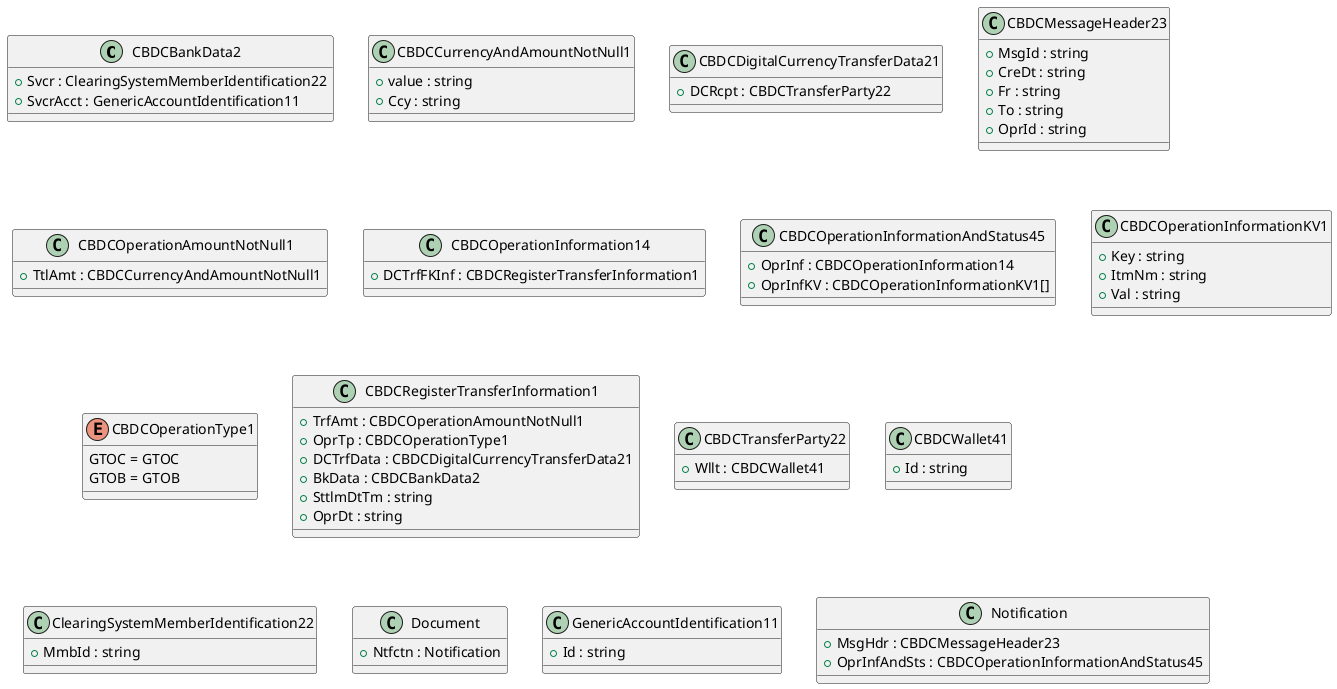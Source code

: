 @startuml

class CBDCBankData2 {
    +Svcr : ClearingSystemMemberIdentification22
    +SvcrAcct : GenericAccountIdentification11
}
class CBDCCurrencyAndAmountNotNull1 {
    +value : string
    +Ccy : string
}
class CBDCDigitalCurrencyTransferData21 {
    +DCRcpt : CBDCTransferParty22
}
class CBDCMessageHeader23 {
    +MsgId : string
    +CreDt : string
    +Fr : string
    +To : string
    +OprId : string
}
class CBDCOperationAmountNotNull1 {
    +TtlAmt : CBDCCurrencyAndAmountNotNull1
}
class CBDCOperationInformation14 {
    +DCTrfFKInf : CBDCRegisterTransferInformation1
}
class CBDCOperationInformationAndStatus45 {
    +OprInf : CBDCOperationInformation14
    +OprInfKV : CBDCOperationInformationKV1[]
}
class CBDCOperationInformationKV1 {
    +Key : string
    +ItmNm : string
    +Val : string
}
enum CBDCOperationType1 {
    GTOC = GTOC
    GTOB = GTOB
}
class CBDCRegisterTransferInformation1 {
    +TrfAmt : CBDCOperationAmountNotNull1
    +OprTp : CBDCOperationType1
    +DCTrfData : CBDCDigitalCurrencyTransferData21
    +BkData : CBDCBankData2
    +SttlmDtTm : string
    +OprDt : string
}
class CBDCTransferParty22 {
    +Wllt : CBDCWallet41
}
class CBDCWallet41 {
    +Id : string
}
class ClearingSystemMemberIdentification22 {
    +MmbId : string
}
class Document {
    +Ntfctn : Notification
}
class GenericAccountIdentification11 {
    +Id : string
}
class Notification {
    +MsgHdr : CBDCMessageHeader23
    +OprInfAndSts : CBDCOperationInformationAndStatus45
}

@enduml

